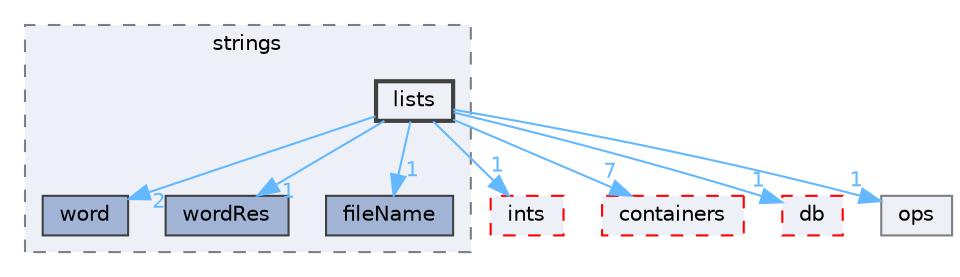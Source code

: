 digraph "src/OpenFOAM/primitives/strings/lists"
{
 // LATEX_PDF_SIZE
  bgcolor="transparent";
  edge [fontname=Helvetica,fontsize=10,labelfontname=Helvetica,labelfontsize=10];
  node [fontname=Helvetica,fontsize=10,shape=box,height=0.2,width=0.4];
  compound=true
  subgraph clusterdir_ce1ee507886310df0e74ee2e624fbc88 {
    graph [ bgcolor="#edf0f7", pencolor="grey50", label="strings", fontname=Helvetica,fontsize=10 style="filled,dashed", URL="dir_ce1ee507886310df0e74ee2e624fbc88.html",tooltip=""]
  dir_37e5616194788bea54b108232e896e64 [label="word", fillcolor="#a2b4d6", color="grey25", style="filled", URL="dir_37e5616194788bea54b108232e896e64.html",tooltip=""];
  dir_9c3611b1fe23245bb1d7694d6d12a04b [label="wordRes", fillcolor="#a2b4d6", color="grey25", style="filled", URL="dir_9c3611b1fe23245bb1d7694d6d12a04b.html",tooltip=""];
  dir_e0766cf37aa68a893986759610a2c525 [label="fileName", fillcolor="#a2b4d6", color="grey25", style="filled", URL="dir_e0766cf37aa68a893986759610a2c525.html",tooltip=""];
  dir_3225460a2bc040f976df3516175e6565 [label="lists", fillcolor="#edf0f7", color="grey25", style="filled,bold", URL="dir_3225460a2bc040f976df3516175e6565.html",tooltip=""];
  }
  dir_086c067a0e64eeb439d30ae0c44248d8 [label="ints", fillcolor="#edf0f7", color="red", style="filled,dashed", URL="dir_086c067a0e64eeb439d30ae0c44248d8.html",tooltip=""];
  dir_19d0872053bde092be81d7fe3f56cbf7 [label="containers", fillcolor="#edf0f7", color="red", style="filled,dashed", URL="dir_19d0872053bde092be81d7fe3f56cbf7.html",tooltip=""];
  dir_63c634f7a7cfd679ac26c67fb30fc32f [label="db", fillcolor="#edf0f7", color="red", style="filled,dashed", URL="dir_63c634f7a7cfd679ac26c67fb30fc32f.html",tooltip=""];
  dir_a75a9acad7a860e8b6287c25a4913686 [label="ops", fillcolor="#edf0f7", color="grey50", style="filled", URL="dir_a75a9acad7a860e8b6287c25a4913686.html",tooltip=""];
  dir_3225460a2bc040f976df3516175e6565->dir_086c067a0e64eeb439d30ae0c44248d8 [headlabel="1", labeldistance=1.5 headhref="dir_002242_001949.html" href="dir_002242_001949.html" color="steelblue1" fontcolor="steelblue1"];
  dir_3225460a2bc040f976df3516175e6565->dir_19d0872053bde092be81d7fe3f56cbf7 [headlabel="7", labeldistance=1.5 headhref="dir_002242_000669.html" href="dir_002242_000669.html" color="steelblue1" fontcolor="steelblue1"];
  dir_3225460a2bc040f976df3516175e6565->dir_37e5616194788bea54b108232e896e64 [headlabel="2", labeldistance=1.5 headhref="dir_002242_004412.html" href="dir_002242_004412.html" color="steelblue1" fontcolor="steelblue1"];
  dir_3225460a2bc040f976df3516175e6565->dir_63c634f7a7cfd679ac26c67fb30fc32f [headlabel="1", labeldistance=1.5 headhref="dir_002242_000817.html" href="dir_002242_000817.html" color="steelblue1" fontcolor="steelblue1"];
  dir_3225460a2bc040f976df3516175e6565->dir_9c3611b1fe23245bb1d7694d6d12a04b [headlabel="1", labeldistance=1.5 headhref="dir_002242_004414.html" href="dir_002242_004414.html" color="steelblue1" fontcolor="steelblue1"];
  dir_3225460a2bc040f976df3516175e6565->dir_a75a9acad7a860e8b6287c25a4913686 [headlabel="1", labeldistance=1.5 headhref="dir_002242_002697.html" href="dir_002242_002697.html" color="steelblue1" fontcolor="steelblue1"];
  dir_3225460a2bc040f976df3516175e6565->dir_e0766cf37aa68a893986759610a2c525 [headlabel="1", labeldistance=1.5 headhref="dir_002242_001355.html" href="dir_002242_001355.html" color="steelblue1" fontcolor="steelblue1"];
}
